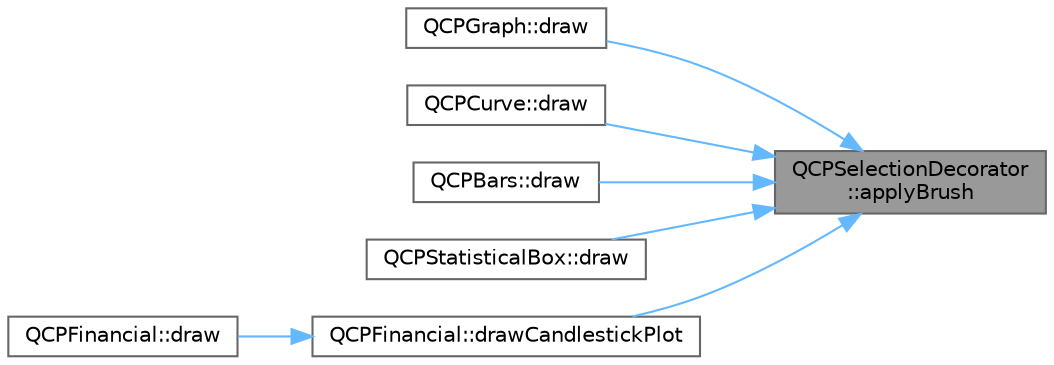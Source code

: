 digraph "QCPSelectionDecorator::applyBrush"
{
 // LATEX_PDF_SIZE
  bgcolor="transparent";
  edge [fontname=Helvetica,fontsize=10,labelfontname=Helvetica,labelfontsize=10];
  node [fontname=Helvetica,fontsize=10,shape=box,height=0.2,width=0.4];
  rankdir="RL";
  Node1 [label="QCPSelectionDecorator\l::applyBrush",height=0.2,width=0.4,color="gray40", fillcolor="grey60", style="filled", fontcolor="black",tooltip=" "];
  Node1 -> Node2 [dir="back",color="steelblue1",style="solid"];
  Node2 [label="QCPGraph::draw",height=0.2,width=0.4,color="grey40", fillcolor="white", style="filled",URL="$class_q_c_p_graph.html#a2b0849598f06e834b43ce18cd13bcdc3",tooltip=" "];
  Node1 -> Node3 [dir="back",color="steelblue1",style="solid"];
  Node3 [label="QCPCurve::draw",height=0.2,width=0.4,color="grey40", fillcolor="white", style="filled",URL="$class_q_c_p_curve.html#ac199d41d23865cd68bd7b598308a4433",tooltip=" "];
  Node1 -> Node4 [dir="back",color="steelblue1",style="solid"];
  Node4 [label="QCPBars::draw",height=0.2,width=0.4,color="grey40", fillcolor="white", style="filled",URL="$class_q_c_p_bars.html#aa267c20650d55084c3f47cb2f8fac9dc",tooltip=" "];
  Node1 -> Node5 [dir="back",color="steelblue1",style="solid"];
  Node5 [label="QCPStatisticalBox::draw",height=0.2,width=0.4,color="grey40", fillcolor="white", style="filled",URL="$class_q_c_p_statistical_box.html#afcff35fa79728cfe10e80e0702014fea",tooltip=" "];
  Node1 -> Node6 [dir="back",color="steelblue1",style="solid"];
  Node6 [label="QCPFinancial::drawCandlestickPlot",height=0.2,width=0.4,color="grey40", fillcolor="white", style="filled",URL="$class_q_c_p_financial.html#ade6b703369d8acb3bfa0b8e244df4b06",tooltip=" "];
  Node6 -> Node7 [dir="back",color="steelblue1",style="solid"];
  Node7 [label="QCPFinancial::draw",height=0.2,width=0.4,color="grey40", fillcolor="white", style="filled",URL="$class_q_c_p_financial.html#a4d62b7a618d609321adb5f5f1e31f446",tooltip=" "];
}
